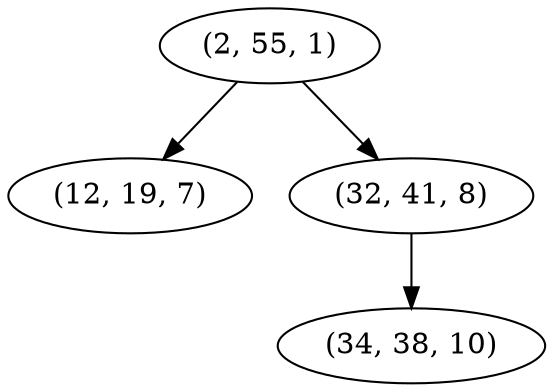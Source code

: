 digraph tree {
    "(2, 55, 1)";
    "(12, 19, 7)";
    "(32, 41, 8)";
    "(34, 38, 10)";
    "(2, 55, 1)" -> "(12, 19, 7)";
    "(2, 55, 1)" -> "(32, 41, 8)";
    "(32, 41, 8)" -> "(34, 38, 10)";
}
